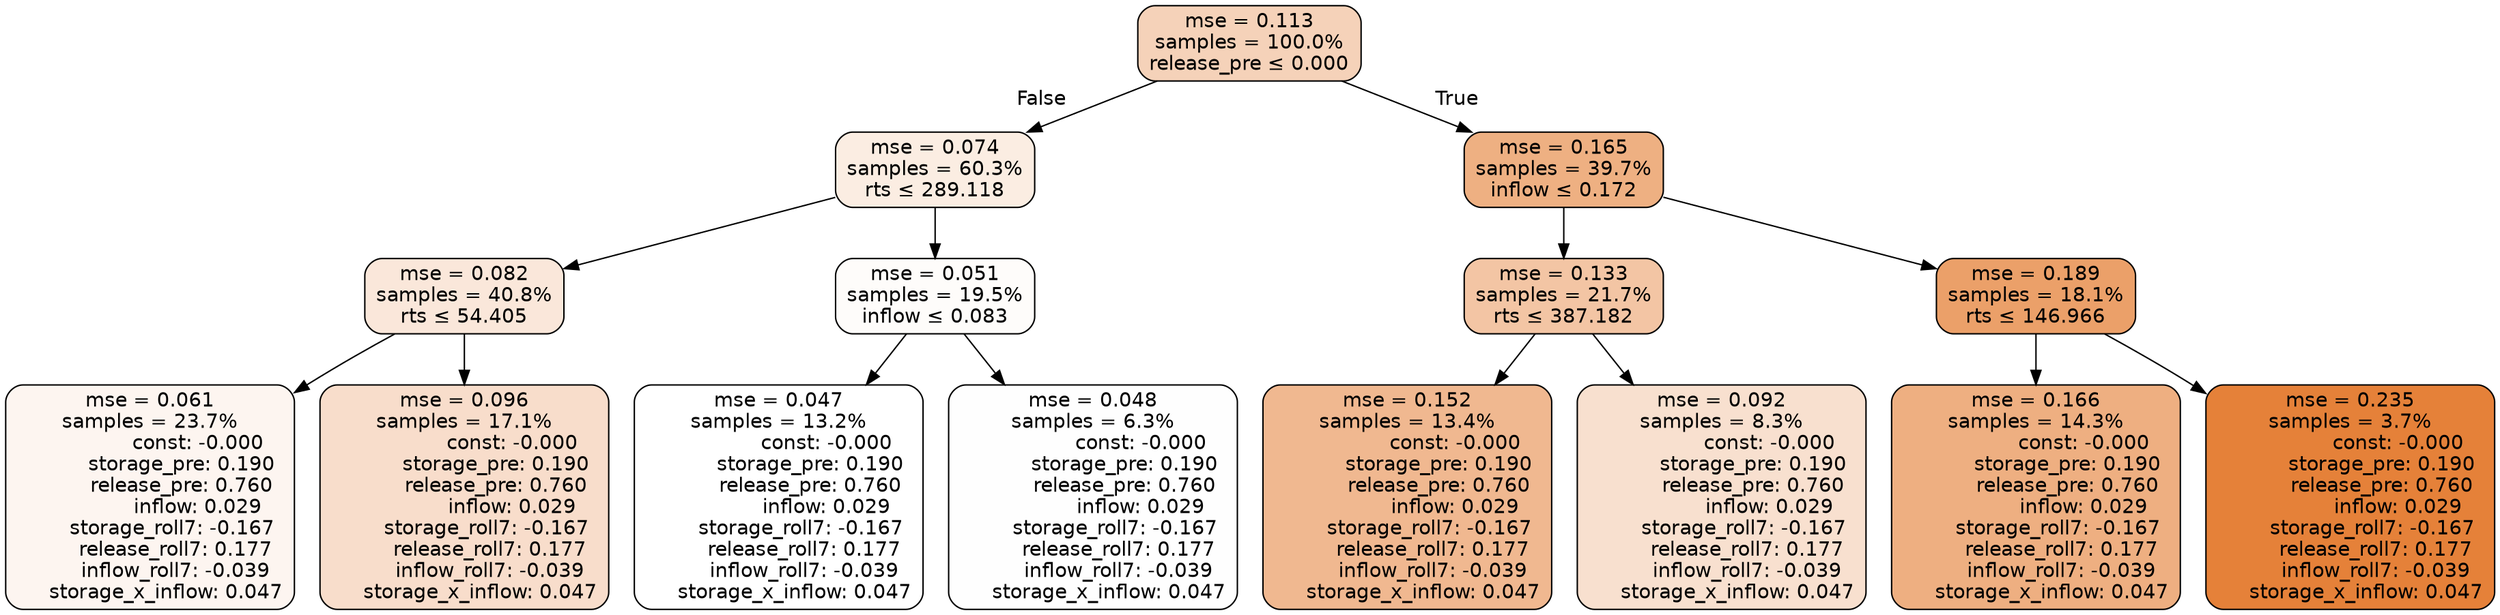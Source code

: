 digraph tree {
node [shape=rectangle, style="filled, rounded", color="black", fontname=helvetica] ;
edge [fontname=helvetica] ;
	"0" [label="mse = 0.113
samples = 100.0%
release_pre &le; 0.000", fillcolor="#f5d2b9"]
	"1" [label="mse = 0.074
samples = 60.3%
rts &le; 289.118", fillcolor="#fbede2"]
	"2" [label="mse = 0.082
samples = 40.8%
rts &le; 54.405", fillcolor="#fae7da"]
	"3" [label="mse = 0.061
samples = 23.7%
               const: -0.000
          storage_pre: 0.190
          release_pre: 0.760
               inflow: 0.029
       storage_roll7: -0.167
        release_roll7: 0.177
        inflow_roll7: -0.039
     storage_x_inflow: 0.047", fillcolor="#fdf5f0"]
	"4" [label="mse = 0.096
samples = 17.1%
               const: -0.000
          storage_pre: 0.190
          release_pre: 0.760
               inflow: 0.029
       storage_roll7: -0.167
        release_roll7: 0.177
        inflow_roll7: -0.039
     storage_x_inflow: 0.047", fillcolor="#f8ddcb"]
	"5" [label="mse = 0.051
samples = 19.5%
inflow &le; 0.083", fillcolor="#fefcfa"]
	"6" [label="mse = 0.047
samples = 13.2%
               const: -0.000
          storage_pre: 0.190
          release_pre: 0.760
               inflow: 0.029
       storage_roll7: -0.167
        release_roll7: 0.177
        inflow_roll7: -0.039
     storage_x_inflow: 0.047", fillcolor="#ffffff"]
	"7" [label="mse = 0.048
samples = 6.3%
               const: -0.000
          storage_pre: 0.190
          release_pre: 0.760
               inflow: 0.029
       storage_roll7: -0.167
        release_roll7: 0.177
        inflow_roll7: -0.039
     storage_x_inflow: 0.047", fillcolor="#fefefe"]
	"8" [label="mse = 0.165
samples = 39.7%
inflow &le; 0.172", fillcolor="#eeb082"]
	"9" [label="mse = 0.133
samples = 21.7%
rts &le; 387.182", fillcolor="#f3c5a4"]
	"10" [label="mse = 0.152
samples = 13.4%
               const: -0.000
          storage_pre: 0.190
          release_pre: 0.760
               inflow: 0.029
       storage_roll7: -0.167
        release_roll7: 0.177
        inflow_roll7: -0.039
     storage_x_inflow: 0.047", fillcolor="#f0b890"]
	"11" [label="mse = 0.092
samples = 8.3%
               const: -0.000
          storage_pre: 0.190
          release_pre: 0.760
               inflow: 0.029
       storage_roll7: -0.167
        release_roll7: 0.177
        inflow_roll7: -0.039
     storage_x_inflow: 0.047", fillcolor="#f8e0cf"]
	"12" [label="mse = 0.189
samples = 18.1%
rts &le; 146.966", fillcolor="#eba069"]
	"13" [label="mse = 0.166
samples = 14.3%
               const: -0.000
          storage_pre: 0.190
          release_pre: 0.760
               inflow: 0.029
       storage_roll7: -0.167
        release_roll7: 0.177
        inflow_roll7: -0.039
     storage_x_inflow: 0.047", fillcolor="#eeaf81"]
	"14" [label="mse = 0.235
samples = 3.7%
               const: -0.000
          storage_pre: 0.190
          release_pre: 0.760
               inflow: 0.029
       storage_roll7: -0.167
        release_roll7: 0.177
        inflow_roll7: -0.039
     storage_x_inflow: 0.047", fillcolor="#e58139"]

	"0" -> "1" [labeldistance=2.5, labelangle=45, headlabel="False"]
	"1" -> "2"
	"2" -> "3"
	"2" -> "4"
	"1" -> "5"
	"5" -> "6"
	"5" -> "7"
	"0" -> "8" [labeldistance=2.5, labelangle=-45, headlabel="True"]
	"8" -> "9"
	"9" -> "10"
	"9" -> "11"
	"8" -> "12"
	"12" -> "13"
	"12" -> "14"
}